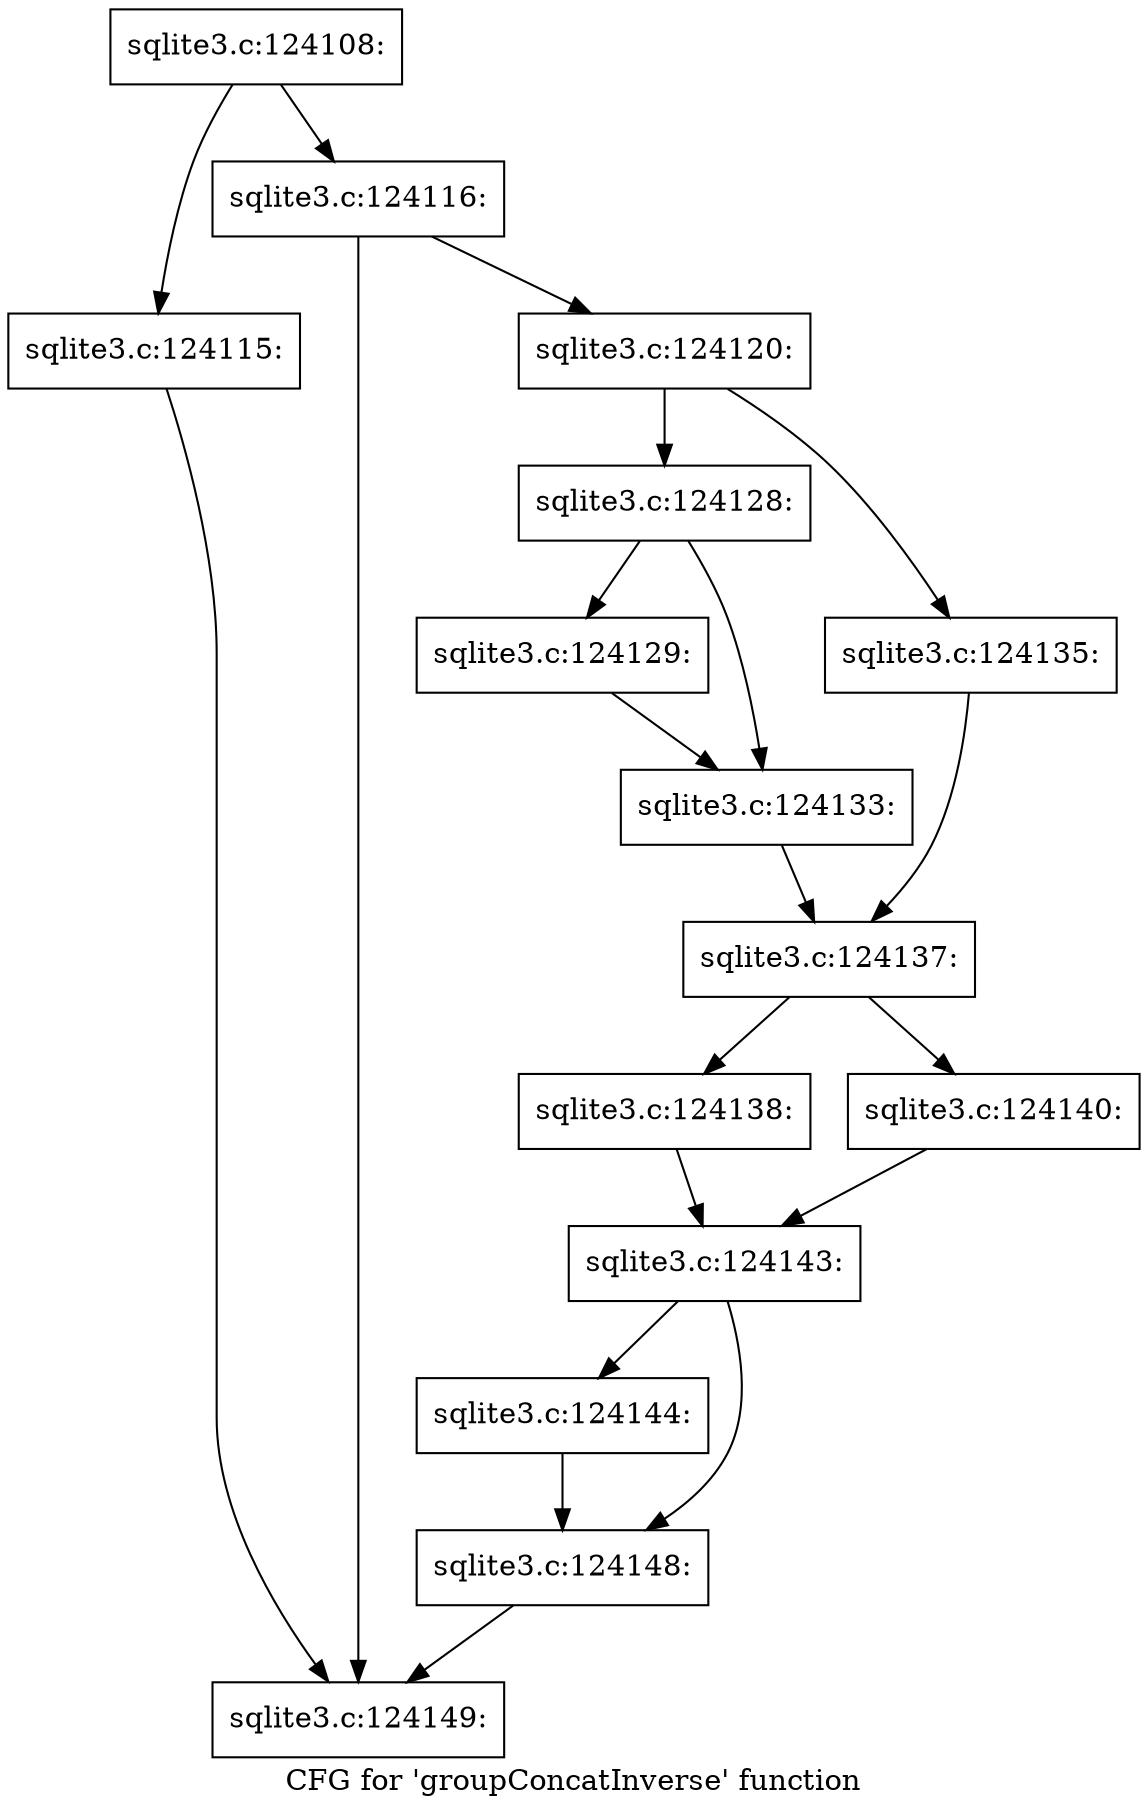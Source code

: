 digraph "CFG for 'groupConcatInverse' function" {
	label="CFG for 'groupConcatInverse' function";

	Node0x55c0fa5f74d0 [shape=record,label="{sqlite3.c:124108:}"];
	Node0x55c0fa5f74d0 -> Node0x55c0fa5faf40;
	Node0x55c0fa5f74d0 -> Node0x55c0fa5faf90;
	Node0x55c0fa5faf40 [shape=record,label="{sqlite3.c:124115:}"];
	Node0x55c0fa5faf40 -> Node0x55c0fa5fb8d0;
	Node0x55c0fa5faf90 [shape=record,label="{sqlite3.c:124116:}"];
	Node0x55c0fa5faf90 -> Node0x55c0fa5fb880;
	Node0x55c0fa5faf90 -> Node0x55c0fa5fb8d0;
	Node0x55c0fa5fb880 [shape=record,label="{sqlite3.c:124120:}"];
	Node0x55c0fa5fb880 -> Node0x55c0fa5fc900;
	Node0x55c0fa5fb880 -> Node0x55c0fa5fc9a0;
	Node0x55c0fa5fc900 [shape=record,label="{sqlite3.c:124128:}"];
	Node0x55c0fa5fc900 -> Node0x55c0fa5fcf40;
	Node0x55c0fa5fc900 -> Node0x55c0fa5fcf90;
	Node0x55c0fa5fcf40 [shape=record,label="{sqlite3.c:124129:}"];
	Node0x55c0fa5fcf40 -> Node0x55c0fa5fcf90;
	Node0x55c0fa5fcf90 [shape=record,label="{sqlite3.c:124133:}"];
	Node0x55c0fa5fcf90 -> Node0x55c0fa5fc950;
	Node0x55c0fa5fc9a0 [shape=record,label="{sqlite3.c:124135:}"];
	Node0x55c0fa5fc9a0 -> Node0x55c0fa5fc950;
	Node0x55c0fa5fc950 [shape=record,label="{sqlite3.c:124137:}"];
	Node0x55c0fa5fc950 -> Node0x55c0fa5feb70;
	Node0x55c0fa5fc950 -> Node0x55c0fa5fec10;
	Node0x55c0fa5feb70 [shape=record,label="{sqlite3.c:124138:}"];
	Node0x55c0fa5feb70 -> Node0x55c0fa5febc0;
	Node0x55c0fa5fec10 [shape=record,label="{sqlite3.c:124140:}"];
	Node0x55c0fa5fec10 -> Node0x55c0fa5febc0;
	Node0x55c0fa5febc0 [shape=record,label="{sqlite3.c:124143:}"];
	Node0x55c0fa5febc0 -> Node0x55c0fa600950;
	Node0x55c0fa5febc0 -> Node0x55c0fa6009a0;
	Node0x55c0fa600950 [shape=record,label="{sqlite3.c:124144:}"];
	Node0x55c0fa600950 -> Node0x55c0fa6009a0;
	Node0x55c0fa6009a0 [shape=record,label="{sqlite3.c:124148:}"];
	Node0x55c0fa6009a0 -> Node0x55c0fa5fb8d0;
	Node0x55c0fa5fb8d0 [shape=record,label="{sqlite3.c:124149:}"];
}
